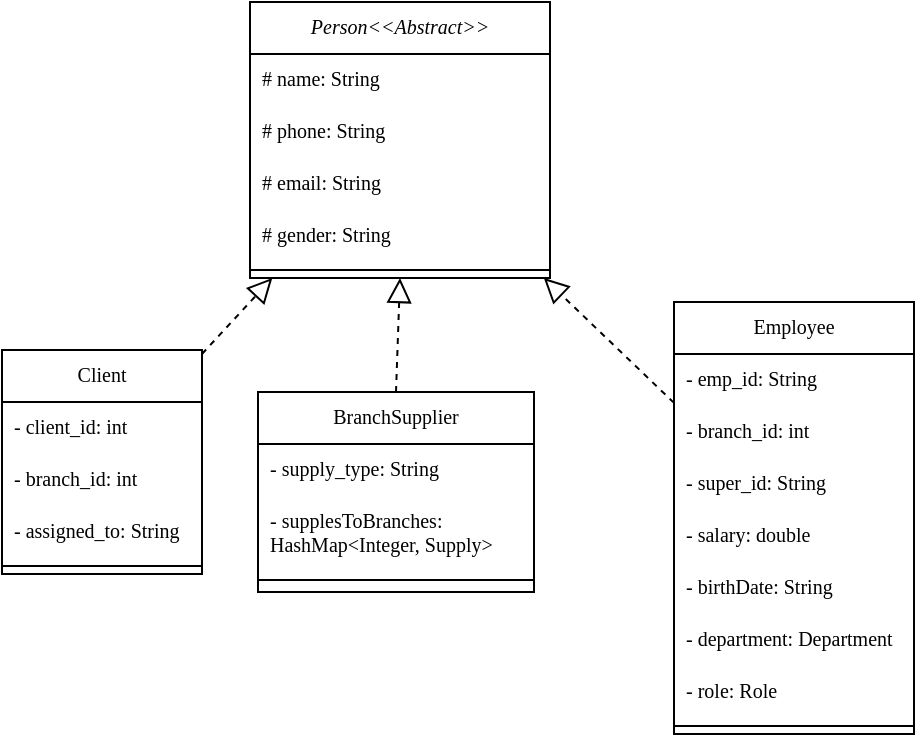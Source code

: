 <mxfile version="23.1.8" type="github">
  <diagram name="Page-1" id="5f0bae14-7c28-e335-631c-24af17079c00">
    <mxGraphModel dx="1382" dy="705" grid="0" gridSize="10" guides="1" tooltips="1" connect="1" arrows="1" fold="1" page="1" pageScale="1" pageWidth="1100" pageHeight="850" background="none" math="0" shadow="0">
      <root>
        <mxCell id="0" />
        <mxCell id="1" parent="0" />
        <mxCell id="0aetK58CNW58j3mH5lGK-1" value="Person&lt;&lt;Abstract&gt;&gt;" style="swimlane;fontStyle=2;align=center;verticalAlign=top;childLayout=stackLayout;horizontal=1;startSize=26;horizontalStack=0;resizeParent=1;resizeLast=0;collapsible=1;marginBottom=0;rounded=0;shadow=0;strokeWidth=1;fontFamily=Times New Roman;fontSize=10;movable=0;resizable=0;rotatable=0;deletable=0;editable=0;locked=1;connectable=0;" parent="1" vertex="1">
          <mxGeometry x="220" y="110" width="150" height="138" as="geometry">
            <mxRectangle x="230" y="140" width="160" height="26" as="alternateBounds" />
          </mxGeometry>
        </mxCell>
        <mxCell id="0aetK58CNW58j3mH5lGK-2" value="# name: String" style="text;align=left;verticalAlign=top;spacingLeft=4;spacingRight=4;overflow=hidden;rotatable=0;points=[[0,0.5],[1,0.5]];portConstraint=eastwest;fontFamily=Times New Roman;fontSize=10;movable=0;resizable=0;deletable=0;editable=0;locked=1;connectable=0;" parent="0aetK58CNW58j3mH5lGK-1" vertex="1">
          <mxGeometry y="26" width="150" height="26" as="geometry" />
        </mxCell>
        <mxCell id="0aetK58CNW58j3mH5lGK-3" value="# phone: String" style="text;align=left;verticalAlign=top;spacingLeft=4;spacingRight=4;overflow=hidden;rotatable=0;points=[[0,0.5],[1,0.5]];portConstraint=eastwest;rounded=0;shadow=0;html=0;fontFamily=Times New Roman;fontSize=10;movable=0;resizable=0;deletable=0;editable=0;locked=1;connectable=0;" parent="0aetK58CNW58j3mH5lGK-1" vertex="1">
          <mxGeometry y="52" width="150" height="26" as="geometry" />
        </mxCell>
        <mxCell id="0aetK58CNW58j3mH5lGK-4" value="# email: String" style="text;align=left;verticalAlign=top;spacingLeft=4;spacingRight=4;overflow=hidden;rotatable=0;points=[[0,0.5],[1,0.5]];portConstraint=eastwest;rounded=0;shadow=0;html=0;fontFamily=Times New Roman;fontSize=10;movable=0;resizable=0;deletable=0;editable=0;locked=1;connectable=0;" parent="0aetK58CNW58j3mH5lGK-1" vertex="1">
          <mxGeometry y="78" width="150" height="26" as="geometry" />
        </mxCell>
        <mxCell id="0aetK58CNW58j3mH5lGK-5" value="# gender: String" style="text;align=left;verticalAlign=top;spacingLeft=4;spacingRight=4;overflow=hidden;rotatable=0;points=[[0,0.5],[1,0.5]];portConstraint=eastwest;rounded=0;shadow=0;html=0;fontFamily=Times New Roman;fontSize=10;movable=0;resizable=0;deletable=0;editable=0;locked=1;connectable=0;" parent="0aetK58CNW58j3mH5lGK-1" vertex="1">
          <mxGeometry y="104" width="150" height="26" as="geometry" />
        </mxCell>
        <mxCell id="0aetK58CNW58j3mH5lGK-6" value="" style="line;html=1;strokeWidth=1;align=left;verticalAlign=middle;spacingTop=-1;spacingLeft=3;spacingRight=3;rotatable=0;labelPosition=right;points=[];portConstraint=eastwest;fontFamily=Times New Roman;fontSize=10;movable=0;resizable=0;deletable=0;editable=0;locked=1;connectable=0;" parent="0aetK58CNW58j3mH5lGK-1" vertex="1">
          <mxGeometry y="130" width="150" height="8" as="geometry" />
        </mxCell>
        <mxCell id="0aetK58CNW58j3mH5lGK-7" value="Client" style="swimlane;fontStyle=0;align=center;verticalAlign=top;childLayout=stackLayout;horizontal=1;startSize=26;horizontalStack=0;resizeParent=1;resizeLast=0;collapsible=1;marginBottom=0;rounded=0;shadow=0;strokeWidth=1;fontFamily=Times New Roman;fontSize=10;movable=0;resizable=0;rotatable=0;deletable=0;editable=0;locked=1;connectable=0;" parent="1" vertex="1">
          <mxGeometry x="96" y="284" width="100" height="112" as="geometry">
            <mxRectangle x="130" y="380" width="160" height="26" as="alternateBounds" />
          </mxGeometry>
        </mxCell>
        <mxCell id="0aetK58CNW58j3mH5lGK-8" value="- client_id: int" style="text;align=left;verticalAlign=top;spacingLeft=4;spacingRight=4;overflow=hidden;rotatable=0;points=[[0,0.5],[1,0.5]];portConstraint=eastwest;fontFamily=Times New Roman;fontSize=10;movable=0;resizable=0;deletable=0;editable=0;locked=1;connectable=0;" parent="0aetK58CNW58j3mH5lGK-7" vertex="1">
          <mxGeometry y="26" width="100" height="26" as="geometry" />
        </mxCell>
        <mxCell id="0aetK58CNW58j3mH5lGK-9" value="- branch_id: int" style="text;align=left;verticalAlign=top;spacingLeft=4;spacingRight=4;overflow=hidden;rotatable=0;points=[[0,0.5],[1,0.5]];portConstraint=eastwest;rounded=0;shadow=0;html=0;fontFamily=Times New Roman;fontSize=10;movable=0;resizable=0;deletable=0;editable=0;locked=1;connectable=0;" parent="0aetK58CNW58j3mH5lGK-7" vertex="1">
          <mxGeometry y="52" width="100" height="26" as="geometry" />
        </mxCell>
        <mxCell id="0aetK58CNW58j3mH5lGK-10" value="- assigned_to: String" style="text;align=left;verticalAlign=top;spacingLeft=4;spacingRight=4;overflow=hidden;rotatable=0;points=[[0,0.5],[1,0.5]];portConstraint=eastwest;rounded=0;shadow=0;html=0;fontFamily=Times New Roman;fontSize=10;movable=0;resizable=0;deletable=0;editable=0;locked=1;connectable=0;" parent="0aetK58CNW58j3mH5lGK-7" vertex="1">
          <mxGeometry y="78" width="100" height="26" as="geometry" />
        </mxCell>
        <mxCell id="0aetK58CNW58j3mH5lGK-11" value="" style="line;html=1;strokeWidth=1;align=left;verticalAlign=middle;spacingTop=-1;spacingLeft=3;spacingRight=3;rotatable=0;labelPosition=right;points=[];portConstraint=eastwest;fontFamily=Times New Roman;fontSize=10;movable=0;resizable=0;deletable=0;editable=0;locked=1;connectable=0;" parent="0aetK58CNW58j3mH5lGK-7" vertex="1">
          <mxGeometry y="104" width="100" height="8" as="geometry" />
        </mxCell>
        <mxCell id="0aetK58CNW58j3mH5lGK-12" value="" style="endArrow=block;endSize=10;endFill=0;shadow=0;strokeWidth=1;rounded=0;elbow=vertical;fontFamily=Times New Roman;fontSize=10;movable=0;resizable=0;rotatable=0;deletable=0;editable=0;locked=1;connectable=0;dashed=1;" parent="1" source="0aetK58CNW58j3mH5lGK-7" target="0aetK58CNW58j3mH5lGK-1" edge="1">
          <mxGeometry width="160" relative="1" as="geometry">
            <mxPoint x="200" y="203" as="sourcePoint" />
            <mxPoint x="200" y="203" as="targetPoint" />
          </mxGeometry>
        </mxCell>
        <mxCell id="0aetK58CNW58j3mH5lGK-13" value="Employee" style="swimlane;fontStyle=0;align=center;verticalAlign=top;childLayout=stackLayout;horizontal=1;startSize=26;horizontalStack=0;resizeParent=1;resizeLast=0;collapsible=1;marginBottom=0;rounded=0;shadow=0;strokeWidth=1;fontFamily=Times New Roman;fontSize=10;movable=0;resizable=0;rotatable=0;deletable=0;editable=0;locked=1;connectable=0;" parent="1" vertex="1">
          <mxGeometry x="432" y="260" width="120" height="216" as="geometry">
            <mxRectangle x="340" y="380" width="170" height="26" as="alternateBounds" />
          </mxGeometry>
        </mxCell>
        <mxCell id="0aetK58CNW58j3mH5lGK-14" value="- emp_id: String" style="text;align=left;verticalAlign=top;spacingLeft=4;spacingRight=4;overflow=hidden;rotatable=0;points=[[0,0.5],[1,0.5]];portConstraint=eastwest;fontFamily=Times New Roman;fontSize=10;movable=0;resizable=0;deletable=0;editable=0;locked=1;connectable=0;" parent="0aetK58CNW58j3mH5lGK-13" vertex="1">
          <mxGeometry y="26" width="120" height="26" as="geometry" />
        </mxCell>
        <mxCell id="0aetK58CNW58j3mH5lGK-15" value="- branch_id: int" style="text;align=left;verticalAlign=top;spacingLeft=4;spacingRight=4;overflow=hidden;rotatable=0;points=[[0,0.5],[1,0.5]];portConstraint=eastwest;fontFamily=Times New Roman;fontSize=10;movable=0;resizable=0;deletable=0;editable=0;locked=1;connectable=0;" parent="0aetK58CNW58j3mH5lGK-13" vertex="1">
          <mxGeometry y="52" width="120" height="26" as="geometry" />
        </mxCell>
        <mxCell id="0aetK58CNW58j3mH5lGK-16" value="- super_id: String" style="text;align=left;verticalAlign=top;spacingLeft=4;spacingRight=4;overflow=hidden;rotatable=0;points=[[0,0.5],[1,0.5]];portConstraint=eastwest;fontFamily=Times New Roman;fontSize=10;movable=0;resizable=0;deletable=0;editable=0;locked=1;connectable=0;" parent="0aetK58CNW58j3mH5lGK-13" vertex="1">
          <mxGeometry y="78" width="120" height="26" as="geometry" />
        </mxCell>
        <mxCell id="0aetK58CNW58j3mH5lGK-17" value="- salary: double" style="text;align=left;verticalAlign=top;spacingLeft=4;spacingRight=4;overflow=hidden;rotatable=0;points=[[0,0.5],[1,0.5]];portConstraint=eastwest;fontFamily=Times New Roman;fontSize=10;movable=0;resizable=0;deletable=0;editable=0;locked=1;connectable=0;" parent="0aetK58CNW58j3mH5lGK-13" vertex="1">
          <mxGeometry y="104" width="120" height="26" as="geometry" />
        </mxCell>
        <mxCell id="0aetK58CNW58j3mH5lGK-18" value="- birthDate: String" style="text;align=left;verticalAlign=top;spacingLeft=4;spacingRight=4;overflow=hidden;rotatable=0;points=[[0,0.5],[1,0.5]];portConstraint=eastwest;fontFamily=Times New Roman;fontSize=10;movable=0;resizable=0;deletable=0;editable=0;locked=1;connectable=0;" parent="0aetK58CNW58j3mH5lGK-13" vertex="1">
          <mxGeometry y="130" width="120" height="26" as="geometry" />
        </mxCell>
        <mxCell id="0aetK58CNW58j3mH5lGK-19" value="- department: Department&#xa;" style="text;align=left;verticalAlign=top;spacingLeft=4;spacingRight=4;overflow=hidden;rotatable=0;points=[[0,0.5],[1,0.5]];portConstraint=eastwest;fontFamily=Times New Roman;fontSize=10;movable=0;resizable=0;deletable=0;editable=0;locked=1;connectable=0;" parent="0aetK58CNW58j3mH5lGK-13" vertex="1">
          <mxGeometry y="156" width="120" height="26" as="geometry" />
        </mxCell>
        <mxCell id="0aetK58CNW58j3mH5lGK-20" value="- role: Role" style="text;align=left;verticalAlign=top;spacingLeft=4;spacingRight=4;overflow=hidden;rotatable=0;points=[[0,0.5],[1,0.5]];portConstraint=eastwest;fontFamily=Times New Roman;fontSize=10;movable=0;resizable=0;deletable=0;editable=0;locked=1;connectable=0;" parent="0aetK58CNW58j3mH5lGK-13" vertex="1">
          <mxGeometry y="182" width="120" height="26" as="geometry" />
        </mxCell>
        <mxCell id="0aetK58CNW58j3mH5lGK-21" value="" style="line;html=1;strokeWidth=1;align=left;verticalAlign=middle;spacingTop=-1;spacingLeft=3;spacingRight=3;rotatable=0;labelPosition=right;points=[];portConstraint=eastwest;fontFamily=Times New Roman;fontSize=10;movable=0;resizable=0;deletable=0;editable=0;locked=1;connectable=0;" parent="0aetK58CNW58j3mH5lGK-13" vertex="1">
          <mxGeometry y="208" width="120" height="8" as="geometry" />
        </mxCell>
        <mxCell id="0aetK58CNW58j3mH5lGK-22" value="" style="endArrow=block;endSize=10;endFill=0;shadow=0;strokeWidth=1;rounded=0;elbow=vertical;fontFamily=Times New Roman;fontSize=10;movable=0;resizable=0;rotatable=0;deletable=0;editable=0;locked=1;connectable=0;dashed=1;" parent="1" source="0aetK58CNW58j3mH5lGK-13" target="0aetK58CNW58j3mH5lGK-1" edge="1">
          <mxGeometry width="160" relative="1" as="geometry">
            <mxPoint x="210" y="373" as="sourcePoint" />
            <mxPoint x="310" y="271" as="targetPoint" />
          </mxGeometry>
        </mxCell>
        <mxCell id="0aetK58CNW58j3mH5lGK-23" value="BranchSupplier" style="swimlane;fontStyle=0;align=center;verticalAlign=top;childLayout=stackLayout;horizontal=1;startSize=26;horizontalStack=0;resizeParent=1;resizeLast=0;collapsible=1;marginBottom=0;rounded=0;shadow=0;strokeWidth=1;fontFamily=Times New Roman;fontSize=10;movable=0;resizable=0;rotatable=0;deletable=0;editable=0;locked=1;connectable=0;" parent="1" vertex="1">
          <mxGeometry x="224" y="305" width="138" height="100" as="geometry">
            <mxRectangle x="130" y="380" width="160" height="26" as="alternateBounds" />
          </mxGeometry>
        </mxCell>
        <mxCell id="0aetK58CNW58j3mH5lGK-24" value="- supply_type: String" style="text;align=left;verticalAlign=top;spacingLeft=4;spacingRight=4;overflow=hidden;rotatable=0;points=[[0,0.5],[1,0.5]];portConstraint=eastwest;fontFamily=Times New Roman;fontSize=10;movable=0;resizable=0;deletable=0;editable=0;locked=1;connectable=0;" parent="0aetK58CNW58j3mH5lGK-23" vertex="1">
          <mxGeometry y="26" width="138" height="26" as="geometry" />
        </mxCell>
        <mxCell id="0aetK58CNW58j3mH5lGK-25" value="- supplesToBranches: &#xa;HashMap&lt;Integer, Supply&gt;" style="text;align=left;verticalAlign=top;spacingLeft=4;spacingRight=4;overflow=hidden;rotatable=0;points=[[0,0.5],[1,0.5]];portConstraint=eastwest;rounded=0;shadow=0;html=0;fontFamily=Times New Roman;fontSize=10;movable=0;resizable=0;deletable=0;editable=0;locked=1;connectable=0;" parent="0aetK58CNW58j3mH5lGK-23" vertex="1">
          <mxGeometry y="52" width="138" height="38" as="geometry" />
        </mxCell>
        <mxCell id="0aetK58CNW58j3mH5lGK-26" value="" style="line;html=1;strokeWidth=1;align=left;verticalAlign=middle;spacingTop=-1;spacingLeft=3;spacingRight=3;rotatable=0;labelPosition=right;points=[];portConstraint=eastwest;fontFamily=Times New Roman;fontSize=10;movable=0;resizable=0;deletable=0;editable=0;locked=1;connectable=0;" parent="0aetK58CNW58j3mH5lGK-23" vertex="1">
          <mxGeometry y="90" width="138" height="8" as="geometry" />
        </mxCell>
        <mxCell id="0aetK58CNW58j3mH5lGK-27" value="" style="endArrow=block;endSize=10;endFill=0;shadow=0;strokeWidth=1;rounded=0;elbow=vertical;fontFamily=Times New Roman;fontSize=10;exitX=0.5;exitY=0;exitDx=0;exitDy=0;entryX=0.5;entryY=1;entryDx=0;entryDy=0;movable=0;resizable=0;rotatable=0;deletable=0;editable=0;locked=1;connectable=0;dashed=1;" parent="1" source="0aetK58CNW58j3mH5lGK-23" target="0aetK58CNW58j3mH5lGK-1" edge="1">
          <mxGeometry width="160" relative="1" as="geometry">
            <mxPoint x="208" y="346" as="sourcePoint" />
            <mxPoint x="274" y="242" as="targetPoint" />
          </mxGeometry>
        </mxCell>
      </root>
    </mxGraphModel>
  </diagram>
</mxfile>
